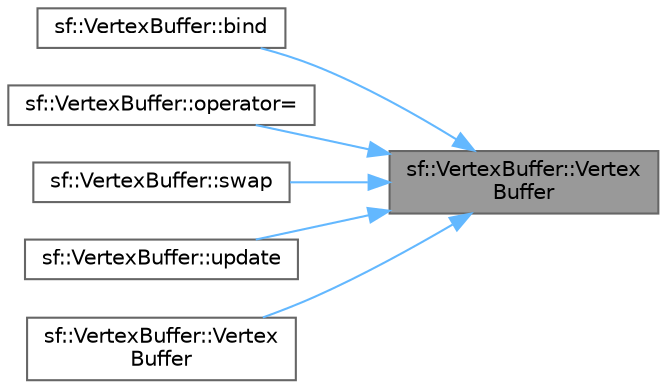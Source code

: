 digraph "sf::VertexBuffer::VertexBuffer"
{
 // LATEX_PDF_SIZE
  bgcolor="transparent";
  edge [fontname=Helvetica,fontsize=10,labelfontname=Helvetica,labelfontsize=10];
  node [fontname=Helvetica,fontsize=10,shape=box,height=0.2,width=0.4];
  rankdir="RL";
  Node1 [id="Node000001",label="sf::VertexBuffer::Vertex\lBuffer",height=0.2,width=0.4,color="gray40", fillcolor="grey60", style="filled", fontcolor="black",tooltip="Default constructor."];
  Node1 -> Node2 [id="edge1_Node000001_Node000002",dir="back",color="steelblue1",style="solid",tooltip=" "];
  Node2 [id="Node000002",label="sf::VertexBuffer::bind",height=0.2,width=0.4,color="grey40", fillcolor="white", style="filled",URL="$classsf_1_1_vertex_buffer.html#a1c623e9701b43125e4b3661bc0d0b65b",tooltip="Bind a vertex buffer for rendering."];
  Node1 -> Node3 [id="edge2_Node000001_Node000003",dir="back",color="steelblue1",style="solid",tooltip=" "];
  Node3 [id="Node000003",label="sf::VertexBuffer::operator=",height=0.2,width=0.4,color="grey40", fillcolor="white", style="filled",URL="$classsf_1_1_vertex_buffer.html#ae9d19f938e30e1bb1788067e3c134653",tooltip="Overload of assignment operator."];
  Node1 -> Node4 [id="edge3_Node000001_Node000004",dir="back",color="steelblue1",style="solid",tooltip=" "];
  Node4 [id="Node000004",label="sf::VertexBuffer::swap",height=0.2,width=0.4,color="grey40", fillcolor="white", style="filled",URL="$classsf_1_1_vertex_buffer.html#a3954d696848dc4c921c15a6b4459c8e6",tooltip="Swap the contents of this vertex buffer with those of another."];
  Node1 -> Node5 [id="edge4_Node000001_Node000005",dir="back",color="steelblue1",style="solid",tooltip=" "];
  Node5 [id="Node000005",label="sf::VertexBuffer::update",height=0.2,width=0.4,color="grey40", fillcolor="white", style="filled",URL="$classsf_1_1_vertex_buffer.html#a41f8bbcf07f403e7fe29b1b905dc7544",tooltip="Copy the contents of another buffer into this buffer."];
  Node1 -> Node6 [id="edge5_Node000001_Node000006",dir="back",color="steelblue1",style="solid",tooltip=" "];
  Node6 [id="Node000006",label="sf::VertexBuffer::Vertex\lBuffer",height=0.2,width=0.4,color="grey40", fillcolor="white", style="filled",URL="$classsf_1_1_vertex_buffer.html#a2f2ff1e218cfc749b87f8873e23c016b",tooltip="Copy constructor."];
}
